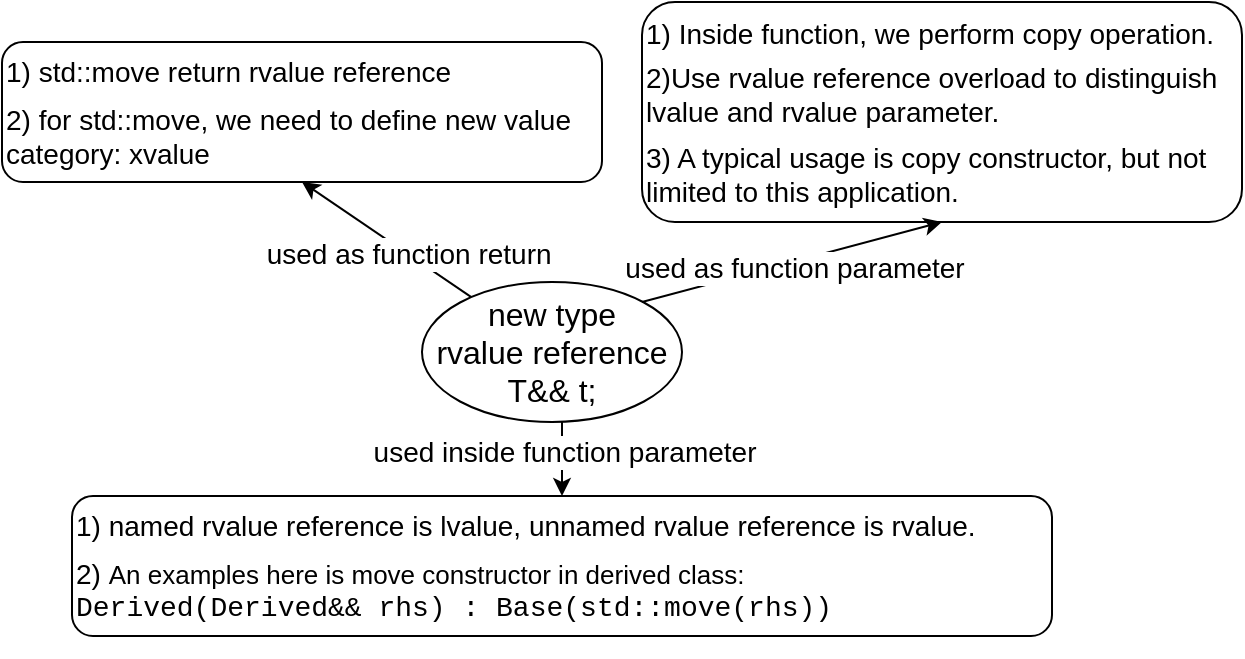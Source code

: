 <mxfile version="24.7.7">
  <diagram name="Page-1" id="ricbQYloURxBvvx5782r">
    <mxGraphModel dx="521" dy="519" grid="1" gridSize="10" guides="1" tooltips="1" connect="1" arrows="1" fold="1" page="1" pageScale="1" pageWidth="850" pageHeight="1100" math="0" shadow="0">
      <root>
        <mxCell id="0" />
        <mxCell id="1" parent="0" />
        <mxCell id="9KK1NZxKThgLF5jbdS7r-1" value="&lt;div&gt;new type&lt;/div&gt;rvalue reference&lt;div&gt;T&amp;amp;&amp;amp; t;&lt;/div&gt;" style="ellipse;whiteSpace=wrap;html=1;fontSize=16;" vertex="1" parent="1">
          <mxGeometry x="300" y="360" width="130" height="70" as="geometry" />
        </mxCell>
        <mxCell id="9KK1NZxKThgLF5jbdS7r-2" value="1) Inside function, we perform copy operation.&lt;div style=&quot;font-size: 5px;&quot;&gt;&lt;br&gt;&lt;div style=&quot;&quot;&gt;&lt;div style=&quot;font-size: 14px;&quot;&gt;2)Use rvalue reference overload to distinguish lvalue and rvalue parameter.&lt;/div&gt;&lt;div style=&quot;&quot;&gt;&lt;br&gt;&lt;/div&gt;&lt;div style=&quot;font-size: 14px;&quot;&gt;3) A typical usage is copy constructor, but not limited to this application.&lt;/div&gt;&lt;/div&gt;&lt;/div&gt;" style="rounded=1;whiteSpace=wrap;html=1;align=left;fontSize=14;" vertex="1" parent="1">
          <mxGeometry x="410" y="220" width="300" height="110" as="geometry" />
        </mxCell>
        <mxCell id="9KK1NZxKThgLF5jbdS7r-3" value="" style="endArrow=classic;html=1;rounded=0;entryX=0.5;entryY=1;entryDx=0;entryDy=0;" edge="1" parent="1" target="9KK1NZxKThgLF5jbdS7r-2">
          <mxGeometry width="50" height="50" relative="1" as="geometry">
            <mxPoint x="410" y="370" as="sourcePoint" />
            <mxPoint x="470" y="320" as="targetPoint" />
          </mxGeometry>
        </mxCell>
        <mxCell id="9KK1NZxKThgLF5jbdS7r-8" value="used as function parameter" style="edgeLabel;html=1;align=center;verticalAlign=middle;resizable=0;points=[];fontSize=14;" vertex="1" connectable="0" parent="9KK1NZxKThgLF5jbdS7r-3">
          <mxGeometry y="-3" relative="1" as="geometry">
            <mxPoint as="offset" />
          </mxGeometry>
        </mxCell>
        <mxCell id="9KK1NZxKThgLF5jbdS7r-4" value="1) std::move return rvalue reference&lt;div style=&quot;font-size: 6px;&quot;&gt;&lt;br&gt;&lt;div style=&quot;font-size: 14px;&quot;&gt;2) for std::move, we need to define new value category: xvalue&lt;/div&gt;&lt;/div&gt;" style="rounded=1;whiteSpace=wrap;html=1;align=left;fontSize=14;" vertex="1" parent="1">
          <mxGeometry x="90" y="240" width="300" height="70" as="geometry" />
        </mxCell>
        <mxCell id="9KK1NZxKThgLF5jbdS7r-5" value="" style="endArrow=classic;html=1;rounded=0;entryX=0.5;entryY=1;entryDx=0;entryDy=0;" edge="1" parent="1" source="9KK1NZxKThgLF5jbdS7r-1" target="9KK1NZxKThgLF5jbdS7r-4">
          <mxGeometry width="50" height="50" relative="1" as="geometry">
            <mxPoint x="200" y="400" as="sourcePoint" />
            <mxPoint x="250" y="350" as="targetPoint" />
          </mxGeometry>
        </mxCell>
        <mxCell id="9KK1NZxKThgLF5jbdS7r-9" value="used as function return&amp;nbsp;" style="edgeLabel;html=1;align=center;verticalAlign=middle;resizable=0;points=[];fontSize=14;" vertex="1" connectable="0" parent="9KK1NZxKThgLF5jbdS7r-5">
          <mxGeometry x="-0.283" y="-1" relative="1" as="geometry">
            <mxPoint as="offset" />
          </mxGeometry>
        </mxCell>
        <mxCell id="9KK1NZxKThgLF5jbdS7r-6" value="&lt;div&gt;&lt;br&gt;&lt;/div&gt;&lt;div&gt;1) named rvalue reference is lvalue, unnamed rvalue reference is rvalue.&lt;div style=&quot;font-size: 6px;&quot;&gt;&lt;br&gt;&lt;div style=&quot;font-size: 14px;&quot;&gt;2)&amp;nbsp;&lt;span style=&quot;background-color: initial; font-size: 13px;&quot;&gt;An examples here is move constructor in derived class:&lt;/span&gt;&lt;/div&gt;&lt;div style=&quot;font-size: 13px;&quot;&gt;&lt;font style=&quot;font-size: 14px;&quot; face=&quot;Courier New&quot;&gt;Derived(Derived&amp;amp;&amp;amp; rhs) : Base(std::move(rhs))&lt;/font&gt;&lt;/div&gt;&lt;/div&gt;&lt;/div&gt;&lt;div&gt;&lt;br&gt;&lt;/div&gt;" style="rounded=1;whiteSpace=wrap;html=1;fontSize=14;align=left;" vertex="1" parent="1">
          <mxGeometry x="125" y="467" width="490" height="70" as="geometry" />
        </mxCell>
        <mxCell id="9KK1NZxKThgLF5jbdS7r-7" value="" style="endArrow=classic;html=1;rounded=0;entryX=0.5;entryY=0;entryDx=0;entryDy=0;" edge="1" parent="1" target="9KK1NZxKThgLF5jbdS7r-6">
          <mxGeometry width="50" height="50" relative="1" as="geometry">
            <mxPoint x="370" y="430" as="sourcePoint" />
            <mxPoint x="420" y="380" as="targetPoint" />
          </mxGeometry>
        </mxCell>
        <mxCell id="9KK1NZxKThgLF5jbdS7r-10" value="used inside function parameter" style="edgeLabel;html=1;align=center;verticalAlign=middle;resizable=0;points=[];fontSize=14;" vertex="1" connectable="0" parent="9KK1NZxKThgLF5jbdS7r-7">
          <mxGeometry x="-0.197" y="1" relative="1" as="geometry">
            <mxPoint as="offset" />
          </mxGeometry>
        </mxCell>
      </root>
    </mxGraphModel>
  </diagram>
</mxfile>
